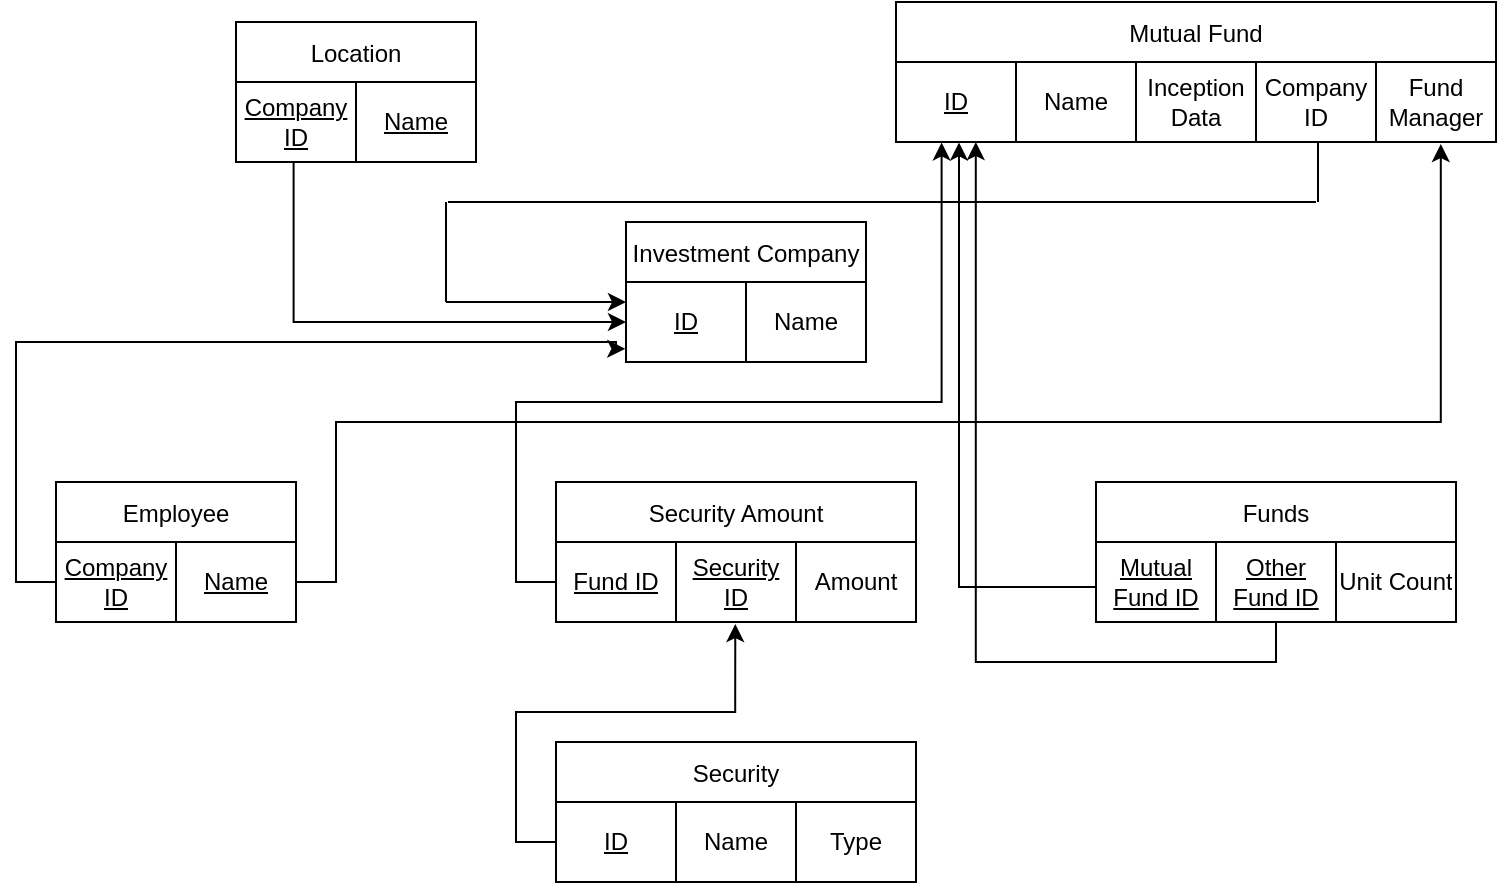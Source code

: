 <mxfile version="20.5.1" type="github">
  <diagram id="35MudVz0y25kqWiweRrn" name="Page-1">
    <mxGraphModel dx="1038" dy="583" grid="1" gridSize="10" guides="1" tooltips="1" connect="1" arrows="1" fold="1" page="1" pageScale="1" pageWidth="850" pageHeight="1100" math="0" shadow="0">
      <root>
        <mxCell id="0" />
        <mxCell id="1" parent="0" />
        <mxCell id="eBshMjvqNrwso1SAzGnX-14" value="Investment Company" style="shape=table;startSize=30;container=1;collapsible=0;childLayout=tableLayout;" vertex="1" parent="1">
          <mxGeometry x="365" y="270" width="120" height="70" as="geometry" />
        </mxCell>
        <mxCell id="eBshMjvqNrwso1SAzGnX-15" value="" style="shape=tableRow;horizontal=0;startSize=0;swimlaneHead=0;swimlaneBody=0;top=0;left=0;bottom=0;right=0;collapsible=0;dropTarget=0;fillColor=none;points=[[0,0.5],[1,0.5]];portConstraint=eastwest;" vertex="1" parent="eBshMjvqNrwso1SAzGnX-14">
          <mxGeometry y="30" width="120" height="40" as="geometry" />
        </mxCell>
        <mxCell id="eBshMjvqNrwso1SAzGnX-16" value="&lt;u&gt;ID&lt;/u&gt;" style="shape=partialRectangle;html=1;whiteSpace=wrap;connectable=0;overflow=hidden;fillColor=none;top=0;left=0;bottom=0;right=0;pointerEvents=1;" vertex="1" parent="eBshMjvqNrwso1SAzGnX-15">
          <mxGeometry width="60" height="40" as="geometry">
            <mxRectangle width="60" height="40" as="alternateBounds" />
          </mxGeometry>
        </mxCell>
        <mxCell id="eBshMjvqNrwso1SAzGnX-17" value="Name" style="shape=partialRectangle;html=1;whiteSpace=wrap;connectable=0;overflow=hidden;fillColor=none;top=0;left=0;bottom=0;right=0;pointerEvents=1;" vertex="1" parent="eBshMjvqNrwso1SAzGnX-15">
          <mxGeometry x="60" width="60" height="40" as="geometry">
            <mxRectangle width="60" height="40" as="alternateBounds" />
          </mxGeometry>
        </mxCell>
        <mxCell id="eBshMjvqNrwso1SAzGnX-18" value="Location" style="shape=table;startSize=30;container=1;collapsible=0;childLayout=tableLayout;" vertex="1" parent="1">
          <mxGeometry x="170" y="170" width="120" height="70" as="geometry" />
        </mxCell>
        <mxCell id="eBshMjvqNrwso1SAzGnX-19" value="" style="shape=tableRow;horizontal=0;startSize=0;swimlaneHead=0;swimlaneBody=0;top=0;left=0;bottom=0;right=0;collapsible=0;dropTarget=0;fillColor=none;points=[[0,0.5],[1,0.5]];portConstraint=eastwest;" vertex="1" parent="eBshMjvqNrwso1SAzGnX-18">
          <mxGeometry y="30" width="120" height="40" as="geometry" />
        </mxCell>
        <mxCell id="eBshMjvqNrwso1SAzGnX-20" value="&lt;u&gt;Company ID&lt;/u&gt;" style="shape=partialRectangle;html=1;whiteSpace=wrap;connectable=0;overflow=hidden;fillColor=none;top=0;left=0;bottom=0;right=0;pointerEvents=1;" vertex="1" parent="eBshMjvqNrwso1SAzGnX-19">
          <mxGeometry width="60" height="40" as="geometry">
            <mxRectangle width="60" height="40" as="alternateBounds" />
          </mxGeometry>
        </mxCell>
        <mxCell id="eBshMjvqNrwso1SAzGnX-21" value="&lt;u&gt;Name&lt;/u&gt;" style="shape=partialRectangle;html=1;whiteSpace=wrap;connectable=0;overflow=hidden;fillColor=none;top=0;left=0;bottom=0;right=0;pointerEvents=1;" vertex="1" parent="eBshMjvqNrwso1SAzGnX-19">
          <mxGeometry x="60" width="60" height="40" as="geometry">
            <mxRectangle width="60" height="40" as="alternateBounds" />
          </mxGeometry>
        </mxCell>
        <mxCell id="eBshMjvqNrwso1SAzGnX-55" style="edgeStyle=orthogonalEdgeStyle;rounded=0;orthogonalLoop=1;jettySize=auto;html=1;exitX=0;exitY=0.75;exitDx=0;exitDy=0;entryX=0.105;entryY=1.005;entryDx=0;entryDy=0;entryPerimeter=0;startArrow=none;startFill=0;endArrow=classic;endFill=1;" edge="1" parent="1" source="eBshMjvqNrwso1SAzGnX-22" target="eBshMjvqNrwso1SAzGnX-28">
          <mxGeometry relative="1" as="geometry" />
        </mxCell>
        <mxCell id="eBshMjvqNrwso1SAzGnX-56" style="edgeStyle=orthogonalEdgeStyle;rounded=0;orthogonalLoop=1;jettySize=auto;html=1;exitX=0.5;exitY=1;exitDx=0;exitDy=0;startArrow=none;startFill=0;endArrow=classic;endFill=1;entryX=0.133;entryY=1;entryDx=0;entryDy=0;entryPerimeter=0;" edge="1" parent="1" source="eBshMjvqNrwso1SAzGnX-22" target="eBshMjvqNrwso1SAzGnX-28">
          <mxGeometry relative="1" as="geometry">
            <mxPoint x="550" y="320" as="targetPoint" />
          </mxGeometry>
        </mxCell>
        <mxCell id="eBshMjvqNrwso1SAzGnX-22" value="Funds" style="shape=table;startSize=30;container=1;collapsible=0;childLayout=tableLayout;" vertex="1" parent="1">
          <mxGeometry x="600" y="400" width="180" height="70" as="geometry" />
        </mxCell>
        <mxCell id="eBshMjvqNrwso1SAzGnX-23" value="" style="shape=tableRow;horizontal=0;startSize=0;swimlaneHead=0;swimlaneBody=0;top=0;left=0;bottom=0;right=0;collapsible=0;dropTarget=0;fillColor=none;points=[[0,0.5],[1,0.5]];portConstraint=eastwest;" vertex="1" parent="eBshMjvqNrwso1SAzGnX-22">
          <mxGeometry y="30" width="180" height="40" as="geometry" />
        </mxCell>
        <mxCell id="eBshMjvqNrwso1SAzGnX-24" value="&lt;u&gt;Mutual Fund ID&lt;/u&gt;" style="shape=partialRectangle;html=1;whiteSpace=wrap;connectable=0;overflow=hidden;fillColor=none;top=0;left=0;bottom=0;right=0;pointerEvents=1;" vertex="1" parent="eBshMjvqNrwso1SAzGnX-23">
          <mxGeometry width="60" height="40" as="geometry">
            <mxRectangle width="60" height="40" as="alternateBounds" />
          </mxGeometry>
        </mxCell>
        <mxCell id="eBshMjvqNrwso1SAzGnX-25" value="&lt;u&gt;Other Fund ID&lt;/u&gt;" style="shape=partialRectangle;html=1;whiteSpace=wrap;connectable=0;overflow=hidden;fillColor=none;top=0;left=0;bottom=0;right=0;pointerEvents=1;" vertex="1" parent="eBshMjvqNrwso1SAzGnX-23">
          <mxGeometry x="60" width="60" height="40" as="geometry">
            <mxRectangle width="60" height="40" as="alternateBounds" />
          </mxGeometry>
        </mxCell>
        <mxCell id="eBshMjvqNrwso1SAzGnX-26" value="Unit Count" style="shape=partialRectangle;html=1;whiteSpace=wrap;connectable=0;overflow=hidden;fillColor=none;top=0;left=0;bottom=0;right=0;pointerEvents=1;" vertex="1" parent="eBshMjvqNrwso1SAzGnX-23">
          <mxGeometry x="120" width="60" height="40" as="geometry">
            <mxRectangle width="60" height="40" as="alternateBounds" />
          </mxGeometry>
        </mxCell>
        <mxCell id="eBshMjvqNrwso1SAzGnX-27" value="Mutual Fund" style="shape=table;startSize=30;container=1;collapsible=0;childLayout=tableLayout;" vertex="1" parent="1">
          <mxGeometry x="500" y="160" width="300" height="70" as="geometry" />
        </mxCell>
        <mxCell id="eBshMjvqNrwso1SAzGnX-28" value="" style="shape=tableRow;horizontal=0;startSize=0;swimlaneHead=0;swimlaneBody=0;top=0;left=0;bottom=0;right=0;collapsible=0;dropTarget=0;fillColor=none;points=[[0,0.5],[1,0.5]];portConstraint=eastwest;" vertex="1" parent="eBshMjvqNrwso1SAzGnX-27">
          <mxGeometry y="30" width="300" height="40" as="geometry" />
        </mxCell>
        <mxCell id="eBshMjvqNrwso1SAzGnX-29" value="&lt;u&gt;ID&lt;/u&gt;" style="shape=partialRectangle;html=1;whiteSpace=wrap;connectable=0;overflow=hidden;fillColor=none;top=0;left=0;bottom=0;right=0;pointerEvents=1;" vertex="1" parent="eBshMjvqNrwso1SAzGnX-28">
          <mxGeometry width="60" height="40" as="geometry">
            <mxRectangle width="60" height="40" as="alternateBounds" />
          </mxGeometry>
        </mxCell>
        <mxCell id="eBshMjvqNrwso1SAzGnX-30" value="Name" style="shape=partialRectangle;html=1;whiteSpace=wrap;connectable=0;overflow=hidden;fillColor=none;top=0;left=0;bottom=0;right=0;pointerEvents=1;" vertex="1" parent="eBshMjvqNrwso1SAzGnX-28">
          <mxGeometry x="60" width="60" height="40" as="geometry">
            <mxRectangle width="60" height="40" as="alternateBounds" />
          </mxGeometry>
        </mxCell>
        <mxCell id="eBshMjvqNrwso1SAzGnX-31" value="Inception Data" style="shape=partialRectangle;html=1;whiteSpace=wrap;connectable=0;overflow=hidden;fillColor=none;top=0;left=0;bottom=0;right=0;pointerEvents=1;" vertex="1" parent="eBshMjvqNrwso1SAzGnX-28">
          <mxGeometry x="120" width="60" height="40" as="geometry">
            <mxRectangle width="60" height="40" as="alternateBounds" />
          </mxGeometry>
        </mxCell>
        <mxCell id="eBshMjvqNrwso1SAzGnX-32" value="Company ID" style="shape=partialRectangle;html=1;whiteSpace=wrap;connectable=0;overflow=hidden;fillColor=none;top=0;left=0;bottom=0;right=0;pointerEvents=1;" vertex="1" parent="eBshMjvqNrwso1SAzGnX-28">
          <mxGeometry x="180" width="60" height="40" as="geometry">
            <mxRectangle width="60" height="40" as="alternateBounds" />
          </mxGeometry>
        </mxCell>
        <mxCell id="eBshMjvqNrwso1SAzGnX-33" value="Fund Manager" style="shape=partialRectangle;html=1;whiteSpace=wrap;connectable=0;overflow=hidden;fillColor=none;top=0;left=0;bottom=0;right=0;pointerEvents=1;" vertex="1" parent="eBshMjvqNrwso1SAzGnX-28">
          <mxGeometry x="240" width="60" height="40" as="geometry">
            <mxRectangle width="60" height="40" as="alternateBounds" />
          </mxGeometry>
        </mxCell>
        <mxCell id="eBshMjvqNrwso1SAzGnX-34" value="Employee" style="shape=table;startSize=30;container=1;collapsible=0;childLayout=tableLayout;" vertex="1" parent="1">
          <mxGeometry x="80" y="400" width="120" height="70" as="geometry" />
        </mxCell>
        <mxCell id="eBshMjvqNrwso1SAzGnX-35" value="" style="shape=tableRow;horizontal=0;startSize=0;swimlaneHead=0;swimlaneBody=0;top=0;left=0;bottom=0;right=0;collapsible=0;dropTarget=0;fillColor=none;points=[[0,0.5],[1,0.5]];portConstraint=eastwest;" vertex="1" parent="eBshMjvqNrwso1SAzGnX-34">
          <mxGeometry y="30" width="120" height="40" as="geometry" />
        </mxCell>
        <mxCell id="eBshMjvqNrwso1SAzGnX-36" value="&lt;u&gt;Company ID&lt;/u&gt;" style="shape=partialRectangle;html=1;whiteSpace=wrap;connectable=0;overflow=hidden;fillColor=none;top=0;left=0;bottom=0;right=0;pointerEvents=1;" vertex="1" parent="eBshMjvqNrwso1SAzGnX-35">
          <mxGeometry width="60" height="40" as="geometry">
            <mxRectangle width="60" height="40" as="alternateBounds" />
          </mxGeometry>
        </mxCell>
        <mxCell id="eBshMjvqNrwso1SAzGnX-37" value="&lt;u&gt;Name&lt;/u&gt;" style="shape=partialRectangle;html=1;whiteSpace=wrap;connectable=0;overflow=hidden;fillColor=none;top=0;left=0;bottom=0;right=0;pointerEvents=1;" vertex="1" parent="eBshMjvqNrwso1SAzGnX-35">
          <mxGeometry x="60" width="60" height="40" as="geometry">
            <mxRectangle width="60" height="40" as="alternateBounds" />
          </mxGeometry>
        </mxCell>
        <mxCell id="eBshMjvqNrwso1SAzGnX-38" value="Security Amount" style="shape=table;startSize=30;container=1;collapsible=0;childLayout=tableLayout;" vertex="1" parent="1">
          <mxGeometry x="330" y="400" width="180" height="70" as="geometry" />
        </mxCell>
        <mxCell id="eBshMjvqNrwso1SAzGnX-39" value="" style="shape=tableRow;horizontal=0;startSize=0;swimlaneHead=0;swimlaneBody=0;top=0;left=0;bottom=0;right=0;collapsible=0;dropTarget=0;fillColor=none;points=[[0,0.5],[1,0.5]];portConstraint=eastwest;" vertex="1" parent="eBshMjvqNrwso1SAzGnX-38">
          <mxGeometry y="30" width="180" height="40" as="geometry" />
        </mxCell>
        <mxCell id="eBshMjvqNrwso1SAzGnX-40" value="&lt;u&gt;Fund ID&lt;/u&gt;" style="shape=partialRectangle;html=1;whiteSpace=wrap;connectable=0;overflow=hidden;fillColor=none;top=0;left=0;bottom=0;right=0;pointerEvents=1;" vertex="1" parent="eBshMjvqNrwso1SAzGnX-39">
          <mxGeometry width="60" height="40" as="geometry">
            <mxRectangle width="60" height="40" as="alternateBounds" />
          </mxGeometry>
        </mxCell>
        <mxCell id="eBshMjvqNrwso1SAzGnX-41" value="&lt;u&gt;Security ID&lt;/u&gt;" style="shape=partialRectangle;html=1;whiteSpace=wrap;connectable=0;overflow=hidden;fillColor=none;top=0;left=0;bottom=0;right=0;pointerEvents=1;" vertex="1" parent="eBshMjvqNrwso1SAzGnX-39">
          <mxGeometry x="60" width="60" height="40" as="geometry">
            <mxRectangle width="60" height="40" as="alternateBounds" />
          </mxGeometry>
        </mxCell>
        <mxCell id="eBshMjvqNrwso1SAzGnX-42" value="Amount" style="shape=partialRectangle;html=1;whiteSpace=wrap;connectable=0;overflow=hidden;fillColor=none;top=0;left=0;bottom=0;right=0;pointerEvents=1;" vertex="1" parent="eBshMjvqNrwso1SAzGnX-39">
          <mxGeometry x="120" width="60" height="40" as="geometry">
            <mxRectangle width="60" height="40" as="alternateBounds" />
          </mxGeometry>
        </mxCell>
        <mxCell id="eBshMjvqNrwso1SAzGnX-43" value="Security" style="shape=table;startSize=30;container=1;collapsible=0;childLayout=tableLayout;" vertex="1" parent="1">
          <mxGeometry x="330" y="530" width="180" height="70" as="geometry" />
        </mxCell>
        <mxCell id="eBshMjvqNrwso1SAzGnX-44" value="" style="shape=tableRow;horizontal=0;startSize=0;swimlaneHead=0;swimlaneBody=0;top=0;left=0;bottom=0;right=0;collapsible=0;dropTarget=0;fillColor=none;points=[[0,0.5],[1,0.5]];portConstraint=eastwest;" vertex="1" parent="eBshMjvqNrwso1SAzGnX-43">
          <mxGeometry y="30" width="180" height="40" as="geometry" />
        </mxCell>
        <mxCell id="eBshMjvqNrwso1SAzGnX-45" value="&lt;u&gt;ID&lt;/u&gt;" style="shape=partialRectangle;html=1;whiteSpace=wrap;connectable=0;overflow=hidden;fillColor=none;top=0;left=0;bottom=0;right=0;pointerEvents=1;" vertex="1" parent="eBshMjvqNrwso1SAzGnX-44">
          <mxGeometry width="60" height="40" as="geometry">
            <mxRectangle width="60" height="40" as="alternateBounds" />
          </mxGeometry>
        </mxCell>
        <mxCell id="eBshMjvqNrwso1SAzGnX-46" value="Name" style="shape=partialRectangle;html=1;whiteSpace=wrap;connectable=0;overflow=hidden;fillColor=none;top=0;left=0;bottom=0;right=0;pointerEvents=1;" vertex="1" parent="eBshMjvqNrwso1SAzGnX-44">
          <mxGeometry x="60" width="60" height="40" as="geometry">
            <mxRectangle width="60" height="40" as="alternateBounds" />
          </mxGeometry>
        </mxCell>
        <mxCell id="eBshMjvqNrwso1SAzGnX-47" value="Type" style="shape=partialRectangle;html=1;whiteSpace=wrap;connectable=0;overflow=hidden;fillColor=none;top=0;left=0;bottom=0;right=0;pointerEvents=1;" vertex="1" parent="eBshMjvqNrwso1SAzGnX-44">
          <mxGeometry x="120" width="60" height="40" as="geometry">
            <mxRectangle width="60" height="40" as="alternateBounds" />
          </mxGeometry>
        </mxCell>
        <mxCell id="eBshMjvqNrwso1SAzGnX-48" style="edgeStyle=orthogonalEdgeStyle;rounded=0;orthogonalLoop=1;jettySize=auto;html=1;exitX=0;exitY=0.5;exitDx=0;exitDy=0;entryX=0.24;entryY=0.995;entryDx=0;entryDy=0;entryPerimeter=0;endArrow=none;endFill=0;startArrow=classic;startFill=1;" edge="1" parent="1" source="eBshMjvqNrwso1SAzGnX-15" target="eBshMjvqNrwso1SAzGnX-19">
          <mxGeometry relative="1" as="geometry" />
        </mxCell>
        <mxCell id="eBshMjvqNrwso1SAzGnX-50" style="edgeStyle=orthogonalEdgeStyle;rounded=0;orthogonalLoop=1;jettySize=auto;html=1;exitX=0;exitY=0.5;exitDx=0;exitDy=0;startArrow=none;startFill=0;endArrow=classic;endFill=1;entryX=-0.003;entryY=0.835;entryDx=0;entryDy=0;entryPerimeter=0;" edge="1" parent="1" source="eBshMjvqNrwso1SAzGnX-35" target="eBshMjvqNrwso1SAzGnX-15">
          <mxGeometry relative="1" as="geometry">
            <mxPoint x="350" y="330" as="targetPoint" />
            <Array as="points">
              <mxPoint x="60" y="450" />
              <mxPoint x="60" y="330" />
              <mxPoint x="360" y="330" />
            </Array>
          </mxGeometry>
        </mxCell>
        <mxCell id="eBshMjvqNrwso1SAzGnX-51" value="" style="endArrow=classic;html=1;rounded=0;" edge="1" parent="1">
          <mxGeometry width="50" height="50" relative="1" as="geometry">
            <mxPoint x="275" y="310" as="sourcePoint" />
            <mxPoint x="365" y="310" as="targetPoint" />
          </mxGeometry>
        </mxCell>
        <mxCell id="eBshMjvqNrwso1SAzGnX-52" value="" style="endArrow=none;html=1;rounded=0;" edge="1" parent="1">
          <mxGeometry width="50" height="50" relative="1" as="geometry">
            <mxPoint x="275" y="310" as="sourcePoint" />
            <mxPoint x="275" y="260" as="targetPoint" />
          </mxGeometry>
        </mxCell>
        <mxCell id="eBshMjvqNrwso1SAzGnX-53" value="" style="endArrow=none;html=1;rounded=0;" edge="1" parent="1">
          <mxGeometry width="50" height="50" relative="1" as="geometry">
            <mxPoint x="276" y="260" as="sourcePoint" />
            <mxPoint x="710" y="260" as="targetPoint" />
          </mxGeometry>
        </mxCell>
        <mxCell id="eBshMjvqNrwso1SAzGnX-54" value="" style="endArrow=none;html=1;rounded=0;" edge="1" parent="1">
          <mxGeometry width="50" height="50" relative="1" as="geometry">
            <mxPoint x="711" y="260" as="sourcePoint" />
            <mxPoint x="711" y="230" as="targetPoint" />
          </mxGeometry>
        </mxCell>
        <mxCell id="eBshMjvqNrwso1SAzGnX-58" style="edgeStyle=orthogonalEdgeStyle;rounded=0;orthogonalLoop=1;jettySize=auto;html=1;exitX=0;exitY=0.5;exitDx=0;exitDy=0;entryX=0.498;entryY=1.025;entryDx=0;entryDy=0;entryPerimeter=0;startArrow=none;startFill=0;endArrow=classic;endFill=1;" edge="1" parent="1" source="eBshMjvqNrwso1SAzGnX-44" target="eBshMjvqNrwso1SAzGnX-39">
          <mxGeometry relative="1" as="geometry" />
        </mxCell>
        <mxCell id="eBshMjvqNrwso1SAzGnX-59" style="edgeStyle=orthogonalEdgeStyle;rounded=0;orthogonalLoop=1;jettySize=auto;html=1;exitX=0;exitY=0.5;exitDx=0;exitDy=0;startArrow=none;startFill=0;endArrow=classic;endFill=1;entryX=0.076;entryY=1.005;entryDx=0;entryDy=0;entryPerimeter=0;" edge="1" parent="1" source="eBshMjvqNrwso1SAzGnX-39" target="eBshMjvqNrwso1SAzGnX-28">
          <mxGeometry relative="1" as="geometry">
            <mxPoint x="520" y="290" as="targetPoint" />
            <Array as="points">
              <mxPoint x="310" y="450" />
              <mxPoint x="310" y="360" />
              <mxPoint x="523" y="360" />
            </Array>
          </mxGeometry>
        </mxCell>
        <mxCell id="eBshMjvqNrwso1SAzGnX-60" style="edgeStyle=orthogonalEdgeStyle;rounded=0;orthogonalLoop=1;jettySize=auto;html=1;exitX=1;exitY=0.5;exitDx=0;exitDy=0;startArrow=none;startFill=0;endArrow=classic;endFill=1;entryX=0.908;entryY=1.025;entryDx=0;entryDy=0;entryPerimeter=0;" edge="1" parent="1" source="eBshMjvqNrwso1SAzGnX-35" target="eBshMjvqNrwso1SAzGnX-28">
          <mxGeometry relative="1" as="geometry">
            <mxPoint x="570" y="280" as="targetPoint" />
            <Array as="points">
              <mxPoint x="220" y="450" />
              <mxPoint x="220" y="370" />
              <mxPoint x="772" y="370" />
            </Array>
          </mxGeometry>
        </mxCell>
      </root>
    </mxGraphModel>
  </diagram>
</mxfile>
